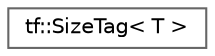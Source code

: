 digraph "类继承关系图"
{
 // LATEX_PDF_SIZE
  bgcolor="transparent";
  edge [fontname=Helvetica,fontsize=10,labelfontname=Helvetica,labelfontsize=10];
  node [fontname=Helvetica,fontsize=10,shape=box,height=0.2,width=0.4];
  rankdir="LR";
  Node0 [id="Node000000",label="tf::SizeTag\< T \>",height=0.2,width=0.4,color="grey40", fillcolor="white", style="filled",URL="$classtf_1_1_size_tag.html",tooltip=" "];
}
